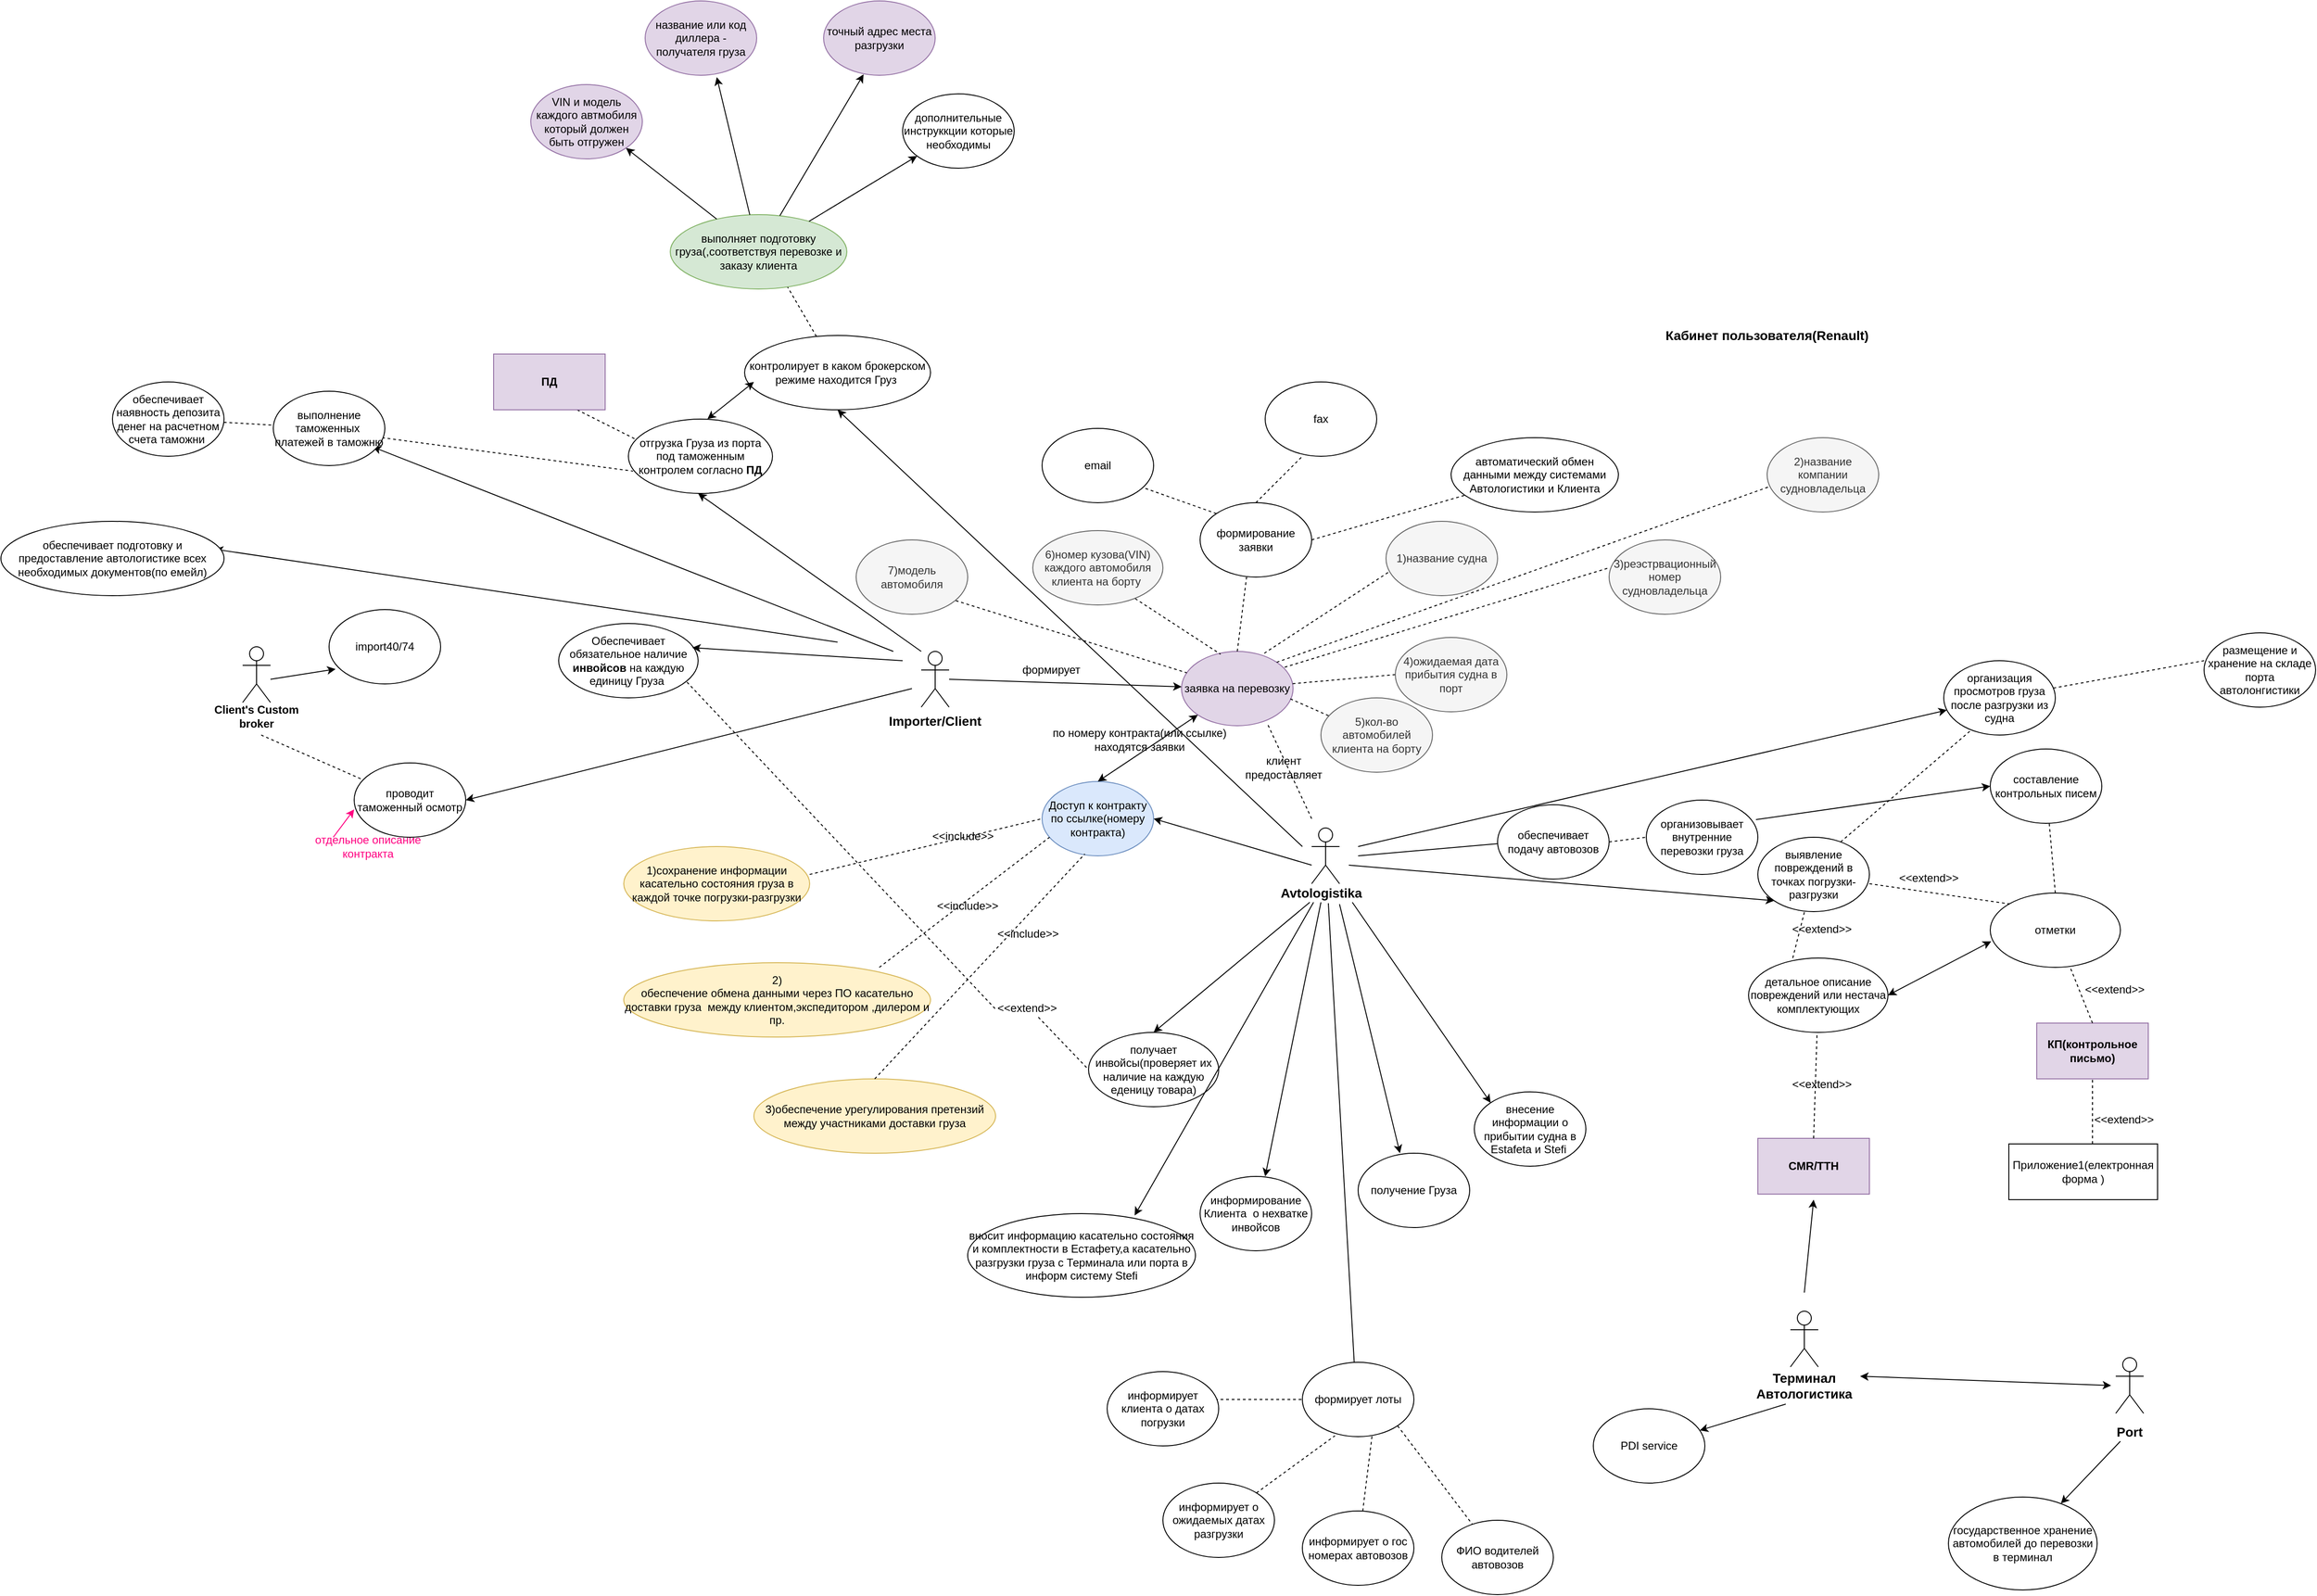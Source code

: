 <mxfile version="11.2.3" type="github" pages="1"><diagram id="N9pYC_5Z49YYsJh5muzs" name="Page-1"><mxGraphModel dx="3076" dy="1965" grid="1" gridSize="10" guides="1" tooltips="1" connect="1" arrows="1" fold="1" page="1" pageScale="1" pageWidth="827" pageHeight="1169" math="0" shadow="0"><root><mxCell id="0"/><mxCell id="1" parent="0"/><mxCell id="Rz2Q2j0IFhYW0Mu0R1Do-1" value="Actor" style="shape=umlActor;verticalLabelPosition=bottom;labelBackgroundColor=#ffffff;verticalAlign=top;html=1;outlineConnect=0;noLabel=1;" vertex="1" parent="1"><mxGeometry x="110" y="230" width="30" height="60" as="geometry"/></mxCell><mxCell id="Rz2Q2j0IFhYW0Mu0R1Do-2" value="&lt;b&gt;&lt;font style=&quot;font-size: 14px&quot;&gt;Avtologistika&lt;/font&gt;&lt;/b&gt;" style="text;html=1;strokeColor=none;fillColor=none;align=center;verticalAlign=middle;whiteSpace=wrap;rounded=0;" vertex="1" parent="1"><mxGeometry x="52.5" y="290" width="135" height="20" as="geometry"/></mxCell><mxCell id="Rz2Q2j0IFhYW0Mu0R1Do-3" value="" style="endArrow=classic;html=1;entryX=0;entryY=1;entryDx=0;entryDy=0;" edge="1" parent="1" target="Rz2Q2j0IFhYW0Mu0R1Do-5"><mxGeometry width="50" height="50" relative="1" as="geometry"><mxPoint x="150" y="270" as="sourcePoint"/><mxPoint x="250" y="120" as="targetPoint"/></mxGeometry></mxCell><mxCell id="Rz2Q2j0IFhYW0Mu0R1Do-4" value="&lt;b&gt;&lt;font style=&quot;font-size: 14px&quot;&gt;Кабинет пользователя(Renault)&lt;/font&gt;&lt;/b&gt;" style="text;html=1;strokeColor=none;fillColor=none;align=center;verticalAlign=middle;whiteSpace=wrap;rounded=0;" vertex="1" parent="1"><mxGeometry x="405" y="-320" width="390" height="40" as="geometry"/></mxCell><mxCell id="Rz2Q2j0IFhYW0Mu0R1Do-5" value="выявление повреждений в точках погрузки-разгрузки" style="ellipse;whiteSpace=wrap;html=1;" vertex="1" parent="1"><mxGeometry x="590" y="240" width="120" height="80" as="geometry"/></mxCell><mxCell id="Rz2Q2j0IFhYW0Mu0R1Do-6" value="&lt;b&gt;CMR/TTH&lt;/b&gt;" style="rounded=0;whiteSpace=wrap;html=1;fillColor=#e1d5e7;strokeColor=#9673a6;" vertex="1" parent="1"><mxGeometry x="590" y="564" width="120" height="60" as="geometry"/></mxCell><mxCell id="Rz2Q2j0IFhYW0Mu0R1Do-7" value="&lt;b&gt;КП(контрольное письмо)&lt;/b&gt;" style="rounded=0;whiteSpace=wrap;html=1;fillColor=#e1d5e7;strokeColor=#9673a6;" vertex="1" parent="1"><mxGeometry x="890" y="440" width="120" height="60" as="geometry"/></mxCell><mxCell id="Rz2Q2j0IFhYW0Mu0R1Do-8" value="" style="endArrow=none;dashed=1;html=1;exitX=0.5;exitY=0;exitDx=0;exitDy=0;" edge="1" parent="1" source="Rz2Q2j0IFhYW0Mu0R1Do-6" target="Rz2Q2j0IFhYW0Mu0R1Do-9"><mxGeometry width="50" height="50" relative="1" as="geometry"><mxPoint x="610" y="480" as="sourcePoint"/><mxPoint x="660" y="440" as="targetPoint"/></mxGeometry></mxCell><mxCell id="Rz2Q2j0IFhYW0Mu0R1Do-9" value="детальное описание повреждений или нестача комплектующих" style="ellipse;whiteSpace=wrap;html=1;" vertex="1" parent="1"><mxGeometry x="580" y="370" width="150" height="80" as="geometry"/></mxCell><mxCell id="Rz2Q2j0IFhYW0Mu0R1Do-10" value="" style="endArrow=none;dashed=1;html=1;exitX=0.317;exitY=0;exitDx=0;exitDy=0;exitPerimeter=0;" edge="1" parent="1" source="Rz2Q2j0IFhYW0Mu0R1Do-9" target="Rz2Q2j0IFhYW0Mu0R1Do-5"><mxGeometry width="50" height="50" relative="1" as="geometry"><mxPoint x="640" y="340" as="sourcePoint"/><mxPoint x="690" y="290" as="targetPoint"/></mxGeometry></mxCell><mxCell id="Rz2Q2j0IFhYW0Mu0R1Do-11" value="отметки" style="ellipse;whiteSpace=wrap;html=1;" vertex="1" parent="1"><mxGeometry x="840" y="300" width="140" height="80" as="geometry"/></mxCell><mxCell id="Rz2Q2j0IFhYW0Mu0R1Do-12" value="" style="endArrow=none;dashed=1;html=1;exitX=1;exitY=0.625;exitDx=0;exitDy=0;exitPerimeter=0;entryX=0;entryY=0;entryDx=0;entryDy=0;" edge="1" parent="1" source="Rz2Q2j0IFhYW0Mu0R1Do-5" target="Rz2Q2j0IFhYW0Mu0R1Do-11"><mxGeometry width="50" height="50" relative="1" as="geometry"><mxPoint x="760" y="300" as="sourcePoint"/><mxPoint x="810" y="250" as="targetPoint"/></mxGeometry></mxCell><mxCell id="Rz2Q2j0IFhYW0Mu0R1Do-13" value="" style="endArrow=none;dashed=1;html=1;exitX=0.5;exitY=0;exitDx=0;exitDy=0;" edge="1" parent="1" source="Rz2Q2j0IFhYW0Mu0R1Do-7" target="Rz2Q2j0IFhYW0Mu0R1Do-11"><mxGeometry width="50" height="50" relative="1" as="geometry"><mxPoint x="960" y="420" as="sourcePoint"/><mxPoint x="1010" y="370" as="targetPoint"/></mxGeometry></mxCell><mxCell id="Rz2Q2j0IFhYW0Mu0R1Do-14" value="" style="endArrow=classic;startArrow=classic;html=1;entryX=0.007;entryY=0.65;entryDx=0;entryDy=0;entryPerimeter=0;exitX=1;exitY=0.5;exitDx=0;exitDy=0;" edge="1" parent="1" source="Rz2Q2j0IFhYW0Mu0R1Do-9" target="Rz2Q2j0IFhYW0Mu0R1Do-11"><mxGeometry width="50" height="50" relative="1" as="geometry"><mxPoint x="760" y="400" as="sourcePoint"/><mxPoint x="810" y="350" as="targetPoint"/></mxGeometry></mxCell><mxCell id="Rz2Q2j0IFhYW0Mu0R1Do-16" value="&amp;lt;&amp;lt;extend&amp;gt;&amp;gt;" style="text;html=1;" vertex="1" parent="1"><mxGeometry x="740" y="270" width="40" height="30" as="geometry"/></mxCell><mxCell id="Rz2Q2j0IFhYW0Mu0R1Do-17" value="&amp;lt;&amp;lt;extend&amp;gt;&amp;gt;" style="text;html=1;" vertex="1" parent="1"><mxGeometry x="625" y="325" width="40" height="30" as="geometry"/></mxCell><mxCell id="Rz2Q2j0IFhYW0Mu0R1Do-18" value="&amp;lt;&amp;lt;extend&amp;gt;&amp;gt;" style="text;html=1;" vertex="1" parent="1"><mxGeometry x="625" y="492" width="40" height="30" as="geometry"/></mxCell><mxCell id="Rz2Q2j0IFhYW0Mu0R1Do-19" value="&amp;lt;&amp;lt;extend&amp;gt;&amp;gt;" style="text;html=1;" vertex="1" parent="1"><mxGeometry x="940" y="390" width="40" height="30" as="geometry"/></mxCell><mxCell id="Rz2Q2j0IFhYW0Mu0R1Do-22" value="" style="endArrow=none;dashed=1;html=1;entryX=0.5;entryY=1;entryDx=0;entryDy=0;" edge="1" parent="1" target="Rz2Q2j0IFhYW0Mu0R1Do-7"><mxGeometry width="50" height="50" relative="1" as="geometry"><mxPoint x="950" y="570" as="sourcePoint"/><mxPoint x="960" y="550" as="targetPoint"/></mxGeometry></mxCell><mxCell id="Rz2Q2j0IFhYW0Mu0R1Do-23" value="&amp;lt;&amp;lt;extend&amp;gt;&amp;gt;" style="text;html=1;" vertex="1" parent="1"><mxGeometry x="950" y="530" width="40" height="30" as="geometry"/></mxCell><mxCell id="Rz2Q2j0IFhYW0Mu0R1Do-24" value="Приложение1(електронная форма )" style="rounded=0;whiteSpace=wrap;html=1;" vertex="1" parent="1"><mxGeometry x="860" y="570" width="160" height="60" as="geometry"/></mxCell><mxCell id="Rz2Q2j0IFhYW0Mu0R1Do-25" value="Доступ к контракту по ссылке(номеру контракта)" style="ellipse;whiteSpace=wrap;html=1;fillColor=#dae8fc;strokeColor=#6c8ebf;" vertex="1" parent="1"><mxGeometry x="-180" y="180" width="120" height="80" as="geometry"/></mxCell><mxCell id="Rz2Q2j0IFhYW0Mu0R1Do-26" value="" style="endArrow=classic;html=1;entryX=1;entryY=0.5;entryDx=0;entryDy=0;" edge="1" parent="1" target="Rz2Q2j0IFhYW0Mu0R1Do-25"><mxGeometry width="50" height="50" relative="1" as="geometry"><mxPoint x="110" y="270" as="sourcePoint"/><mxPoint x="30" y="190" as="targetPoint"/></mxGeometry></mxCell><mxCell id="Rz2Q2j0IFhYW0Mu0R1Do-27" value="заявка на перевозку" style="ellipse;whiteSpace=wrap;html=1;fillColor=#e1d5e7;strokeColor=#9673a6;" vertex="1" parent="1"><mxGeometry x="-30" y="40" width="120" height="80" as="geometry"/></mxCell><mxCell id="Rz2Q2j0IFhYW0Mu0R1Do-28" value="" style="endArrow=classic;startArrow=classic;html=1;entryX=0;entryY=1;entryDx=0;entryDy=0;exitX=0.5;exitY=0;exitDx=0;exitDy=0;" edge="1" parent="1" source="Rz2Q2j0IFhYW0Mu0R1Do-25" target="Rz2Q2j0IFhYW0Mu0R1Do-27"><mxGeometry width="50" height="50" relative="1" as="geometry"><mxPoint x="-120" y="170" as="sourcePoint"/><mxPoint x="-70" y="120" as="targetPoint"/></mxGeometry></mxCell><mxCell id="Rz2Q2j0IFhYW0Mu0R1Do-29" value="по номеру контракта(или ссылке) находятся заявки" style="text;html=1;strokeColor=none;fillColor=none;align=center;verticalAlign=middle;whiteSpace=wrap;rounded=0;" vertex="1" parent="1"><mxGeometry x="-180" y="125" width="210" height="20" as="geometry"/></mxCell><mxCell id="Rz2Q2j0IFhYW0Mu0R1Do-30" value="" style="endArrow=none;dashed=1;html=1;exitX=0.5;exitY=0;exitDx=0;exitDy=0;" edge="1" parent="1" source="Rz2Q2j0IFhYW0Mu0R1Do-27"><mxGeometry width="50" height="50" relative="1" as="geometry"><mxPoint x="-20" y="50" as="sourcePoint"/><mxPoint x="40" y="-40" as="targetPoint"/></mxGeometry></mxCell><mxCell id="Rz2Q2j0IFhYW0Mu0R1Do-31" value="формирование заявки" style="ellipse;whiteSpace=wrap;html=1;" vertex="1" parent="1"><mxGeometry x="-10" y="-120" width="120" height="80" as="geometry"/></mxCell><mxCell id="Rz2Q2j0IFhYW0Mu0R1Do-32" value="" style="endArrow=none;dashed=1;html=1;exitX=0;exitY=0;exitDx=0;exitDy=0;" edge="1" parent="1" source="Rz2Q2j0IFhYW0Mu0R1Do-31"><mxGeometry width="50" height="50" relative="1" as="geometry"><mxPoint x="-50" y="-110" as="sourcePoint"/><mxPoint x="-110" y="-150" as="targetPoint"/></mxGeometry></mxCell><mxCell id="Rz2Q2j0IFhYW0Mu0R1Do-33" value="email" style="ellipse;whiteSpace=wrap;html=1;" vertex="1" parent="1"><mxGeometry x="-180" y="-200" width="120" height="80" as="geometry"/></mxCell><mxCell id="Rz2Q2j0IFhYW0Mu0R1Do-34" value="" style="endArrow=none;dashed=1;html=1;" edge="1" parent="1"><mxGeometry width="50" height="50" relative="1" as="geometry"><mxPoint x="50" y="-120" as="sourcePoint"/><mxPoint x="100" y="-170" as="targetPoint"/></mxGeometry></mxCell><mxCell id="Rz2Q2j0IFhYW0Mu0R1Do-35" value="fax" style="ellipse;whiteSpace=wrap;html=1;" vertex="1" parent="1"><mxGeometry x="60" y="-250" width="120" height="80" as="geometry"/></mxCell><mxCell id="Rz2Q2j0IFhYW0Mu0R1Do-36" value="автоматический обмен данными между системами Автологистики и Клиента" style="ellipse;whiteSpace=wrap;html=1;" vertex="1" parent="1"><mxGeometry x="260" y="-190" width="180" height="80" as="geometry"/></mxCell><mxCell id="Rz2Q2j0IFhYW0Mu0R1Do-37" value="" style="endArrow=none;dashed=1;html=1;exitX=1;exitY=0.5;exitDx=0;exitDy=0;" edge="1" parent="1" source="Rz2Q2j0IFhYW0Mu0R1Do-31" target="Rz2Q2j0IFhYW0Mu0R1Do-36"><mxGeometry width="50" height="50" relative="1" as="geometry"><mxPoint x="170" y="-80" as="sourcePoint"/><mxPoint x="220" y="-130" as="targetPoint"/></mxGeometry></mxCell><mxCell id="Rz2Q2j0IFhYW0Mu0R1Do-38" value="" style="endArrow=classic;html=1;" edge="1" parent="1" target="Rz2Q2j0IFhYW0Mu0R1Do-27"><mxGeometry width="50" height="50" relative="1" as="geometry"><mxPoint x="-280" y="70" as="sourcePoint"/><mxPoint x="-60" y="30" as="targetPoint"/></mxGeometry></mxCell><mxCell id="Rz2Q2j0IFhYW0Mu0R1Do-39" value="Actor" style="shape=umlActor;verticalLabelPosition=bottom;labelBackgroundColor=#ffffff;verticalAlign=top;html=1;outlineConnect=0;noLabel=1;" vertex="1" parent="1"><mxGeometry x="-310" y="40" width="30" height="60" as="geometry"/></mxCell><mxCell id="Rz2Q2j0IFhYW0Mu0R1Do-40" value="&lt;b&gt;&lt;font style=&quot;font-size: 14px&quot;&gt;Importer/Client&lt;/font&gt;&lt;/b&gt;" style="text;html=1;strokeColor=none;fillColor=none;align=center;verticalAlign=middle;whiteSpace=wrap;rounded=0;" vertex="1" parent="1"><mxGeometry x="-330" y="105" width="70" height="20" as="geometry"/></mxCell><mxCell id="Rz2Q2j0IFhYW0Mu0R1Do-43" value="формирует" style="text;html=1;strokeColor=none;fillColor=none;align=center;verticalAlign=middle;whiteSpace=wrap;rounded=0;" vertex="1" parent="1"><mxGeometry x="-190" y="50" width="40" height="20" as="geometry"/></mxCell><mxCell id="Rz2Q2j0IFhYW0Mu0R1Do-44" value="" style="endArrow=none;dashed=1;html=1;exitX=1;exitY=0;exitDx=0;exitDy=0;" edge="1" parent="1" source="Rz2Q2j0IFhYW0Mu0R1Do-27"><mxGeometry width="50" height="50" relative="1" as="geometry"><mxPoint x="80" y="80" as="sourcePoint"/><mxPoint x="610" y="-140" as="targetPoint"/></mxGeometry></mxCell><mxCell id="Rz2Q2j0IFhYW0Mu0R1Do-45" value="" style="endArrow=none;dashed=1;html=1;" edge="1" parent="1" source="Rz2Q2j0IFhYW0Mu0R1Do-27"><mxGeometry width="50" height="50" relative="1" as="geometry"><mxPoint x="150" y="100" as="sourcePoint"/><mxPoint x="200" y="65" as="targetPoint"/></mxGeometry></mxCell><mxCell id="Rz2Q2j0IFhYW0Mu0R1Do-46" value="" style="endArrow=none;dashed=1;html=1;exitX=0.925;exitY=0.213;exitDx=0;exitDy=0;exitPerimeter=0;" edge="1" parent="1" source="Rz2Q2j0IFhYW0Mu0R1Do-27"><mxGeometry width="50" height="50" relative="1" as="geometry"><mxPoint x="170" y="50" as="sourcePoint"/><mxPoint x="430" y="-50" as="targetPoint"/></mxGeometry></mxCell><mxCell id="Rz2Q2j0IFhYW0Mu0R1Do-47" value="" style="endArrow=none;dashed=1;html=1;exitX=0.742;exitY=0.025;exitDx=0;exitDy=0;exitPerimeter=0;" edge="1" parent="1" source="Rz2Q2j0IFhYW0Mu0R1Do-27"><mxGeometry width="50" height="50" relative="1" as="geometry"><mxPoint x="80" y="40" as="sourcePoint"/><mxPoint x="200" y="-50" as="targetPoint"/></mxGeometry></mxCell><mxCell id="Rz2Q2j0IFhYW0Mu0R1Do-48" value="1)название судна" style="ellipse;whiteSpace=wrap;html=1;fillColor=#f5f5f5;strokeColor=#666666;fontColor=#333333;" vertex="1" parent="1"><mxGeometry x="190" y="-100" width="120" height="80" as="geometry"/></mxCell><mxCell id="Rz2Q2j0IFhYW0Mu0R1Do-49" value="4)ожидаемая дата прибытия судна в порт" style="ellipse;whiteSpace=wrap;html=1;fillColor=#f5f5f5;strokeColor=#666666;fontColor=#333333;" vertex="1" parent="1"><mxGeometry x="200" y="25" width="120" height="80" as="geometry"/></mxCell><mxCell id="Rz2Q2j0IFhYW0Mu0R1Do-50" value="2)название компании судновладельца" style="ellipse;whiteSpace=wrap;html=1;fillColor=#f5f5f5;strokeColor=#666666;fontColor=#333333;" vertex="1" parent="1"><mxGeometry x="600" y="-190" width="120" height="80" as="geometry"/></mxCell><mxCell id="Rz2Q2j0IFhYW0Mu0R1Do-51" value="3)реэстрвационный номер судновладельца" style="ellipse;whiteSpace=wrap;html=1;fillColor=#f5f5f5;strokeColor=#666666;fontColor=#333333;" vertex="1" parent="1"><mxGeometry x="430" y="-80" width="120" height="80" as="geometry"/></mxCell><mxCell id="Rz2Q2j0IFhYW0Mu0R1Do-52" value="" style="endArrow=none;dashed=1;html=1;exitX=0.975;exitY=0.638;exitDx=0;exitDy=0;exitPerimeter=0;" edge="1" parent="1" source="Rz2Q2j0IFhYW0Mu0R1Do-27"><mxGeometry width="50" height="50" relative="1" as="geometry"><mxPoint x="80" y="160" as="sourcePoint"/><mxPoint x="130" y="110" as="targetPoint"/></mxGeometry></mxCell><mxCell id="Rz2Q2j0IFhYW0Mu0R1Do-53" value="5)кол-во автомобилей клиента на борту" style="ellipse;whiteSpace=wrap;html=1;fillColor=#f5f5f5;strokeColor=#666666;fontColor=#333333;" vertex="1" parent="1"><mxGeometry x="120" y="90" width="120" height="80" as="geometry"/></mxCell><mxCell id="Rz2Q2j0IFhYW0Mu0R1Do-54" value="" style="endArrow=none;dashed=1;html=1;entryX=0.35;entryY=0.038;entryDx=0;entryDy=0;entryPerimeter=0;" edge="1" parent="1" target="Rz2Q2j0IFhYW0Mu0R1Do-27"><mxGeometry width="50" height="50" relative="1" as="geometry"><mxPoint x="-100" y="-30" as="sourcePoint"/><mxPoint x="-40" as="targetPoint"/></mxGeometry></mxCell><mxCell id="Rz2Q2j0IFhYW0Mu0R1Do-55" value="6)номер кузова(VIN) каждого автомобиля клиента на борту&amp;nbsp;" style="ellipse;whiteSpace=wrap;html=1;fillColor=#f5f5f5;strokeColor=#666666;fontColor=#333333;" vertex="1" parent="1"><mxGeometry x="-190" y="-90" width="140" height="80" as="geometry"/></mxCell><mxCell id="Rz2Q2j0IFhYW0Mu0R1Do-56" value="" style="endArrow=none;dashed=1;html=1;" edge="1" parent="1" target="Rz2Q2j0IFhYW0Mu0R1Do-27"><mxGeometry width="50" height="50" relative="1" as="geometry"><mxPoint x="-290" y="-20" as="sourcePoint"/><mxPoint x="-60" y="10" as="targetPoint"/></mxGeometry></mxCell><mxCell id="Rz2Q2j0IFhYW0Mu0R1Do-57" value="7)модель автомобиля" style="ellipse;whiteSpace=wrap;html=1;fillColor=#f5f5f5;strokeColor=#666666;fontColor=#333333;" vertex="1" parent="1"><mxGeometry x="-380" y="-80" width="120" height="80" as="geometry"/></mxCell><mxCell id="Rz2Q2j0IFhYW0Mu0R1Do-59" value="" style="endArrow=none;dashed=1;html=1;entryX=0;entryY=0.5;entryDx=0;entryDy=0;" edge="1" parent="1" target="Rz2Q2j0IFhYW0Mu0R1Do-25"><mxGeometry width="50" height="50" relative="1" as="geometry"><mxPoint x="-430" y="280" as="sourcePoint"/><mxPoint x="-230" y="250" as="targetPoint"/></mxGeometry></mxCell><mxCell id="Rz2Q2j0IFhYW0Mu0R1Do-60" value="1)&lt;span&gt;сохранение информации касательно состояния груза в каждой точке погрузки-разгрузки&lt;/span&gt;" style="ellipse;whiteSpace=wrap;html=1;fillColor=#fff2cc;strokeColor=#d6b656;" vertex="1" parent="1"><mxGeometry x="-630" y="250" width="200" height="80" as="geometry"/></mxCell><mxCell id="Rz2Q2j0IFhYW0Mu0R1Do-61" value="2)&lt;br/&gt;обеспечение обмена данными через ПО касательно доставки груза&amp;nbsp; между клиентом,экспедитором ,дилером и пр." style="ellipse;whiteSpace=wrap;html=1;fillColor=#fff2cc;strokeColor=#d6b656;" vertex="1" parent="1"><mxGeometry x="-630" y="375" width="330" height="80" as="geometry"/></mxCell><mxCell id="Rz2Q2j0IFhYW0Mu0R1Do-62" value="" style="endArrow=none;dashed=1;html=1;entryX=0.067;entryY=0.75;entryDx=0;entryDy=0;entryPerimeter=0;exitX=0.833;exitY=0.063;exitDx=0;exitDy=0;exitPerimeter=0;" edge="1" parent="1" source="Rz2Q2j0IFhYW0Mu0R1Do-61" target="Rz2Q2j0IFhYW0Mu0R1Do-25"><mxGeometry width="50" height="50" relative="1" as="geometry"><mxPoint x="-250" y="330" as="sourcePoint"/><mxPoint x="-200" y="280" as="targetPoint"/></mxGeometry></mxCell><mxCell id="Rz2Q2j0IFhYW0Mu0R1Do-63" value="&lt;span style=&quot;white-space: normal&quot;&gt;3)обеспечение урегулирования претензий между участниками доставки груза&lt;/span&gt;" style="ellipse;whiteSpace=wrap;html=1;fillColor=#fff2cc;strokeColor=#d6b656;" vertex="1" parent="1"><mxGeometry x="-490" y="500" width="260" height="80" as="geometry"/></mxCell><mxCell id="Rz2Q2j0IFhYW0Mu0R1Do-64" value="" style="endArrow=none;dashed=1;html=1;entryX=0.383;entryY=0.975;entryDx=0;entryDy=0;entryPerimeter=0;exitX=0.5;exitY=0;exitDx=0;exitDy=0;" edge="1" parent="1" source="Rz2Q2j0IFhYW0Mu0R1Do-63" target="Rz2Q2j0IFhYW0Mu0R1Do-25"><mxGeometry width="50" height="50" relative="1" as="geometry"><mxPoint x="-160" y="360" as="sourcePoint"/><mxPoint x="-110" y="310" as="targetPoint"/></mxGeometry></mxCell><mxCell id="Rz2Q2j0IFhYW0Mu0R1Do-65" value="&amp;lt;&amp;lt;include&amp;gt;&amp;gt;" style="text;html=1;" vertex="1" parent="1"><mxGeometry x="-230" y="330" width="40" height="30" as="geometry"/></mxCell><mxCell id="Rz2Q2j0IFhYW0Mu0R1Do-66" value="&amp;lt;&amp;lt;include&amp;gt;&amp;gt;" style="text;html=1;" vertex="1" parent="1"><mxGeometry x="-300" y="225" width="40" height="30" as="geometry"/></mxCell><mxCell id="Rz2Q2j0IFhYW0Mu0R1Do-67" value="&amp;lt;&amp;lt;include&amp;gt;&amp;gt;" style="text;html=1;" vertex="1" parent="1"><mxGeometry x="-295" y="300" width="40" height="30" as="geometry"/></mxCell><mxCell id="Rz2Q2j0IFhYW0Mu0R1Do-68" value="Обеспечивает обязательное наличие &lt;b&gt;инвойсов &lt;/b&gt;на каждую единицу Груза&amp;nbsp;" style="ellipse;whiteSpace=wrap;html=1;" vertex="1" parent="1"><mxGeometry x="-700" y="10" width="150" height="80" as="geometry"/></mxCell><mxCell id="Rz2Q2j0IFhYW0Mu0R1Do-69" value="" style="endArrow=classic;html=1;entryX=0.958;entryY=0.325;entryDx=0;entryDy=0;entryPerimeter=0;" edge="1" parent="1" target="Rz2Q2j0IFhYW0Mu0R1Do-68"><mxGeometry width="50" height="50" relative="1" as="geometry"><mxPoint x="-330" y="50" as="sourcePoint"/><mxPoint x="-410" y="10" as="targetPoint"/></mxGeometry></mxCell><mxCell id="Rz2Q2j0IFhYW0Mu0R1Do-70" value="получает инвойсы(проверяет их наличие на каждую еденицу товара)" style="ellipse;whiteSpace=wrap;html=1;" vertex="1" parent="1"><mxGeometry x="-130" y="450" width="140" height="80" as="geometry"/></mxCell><mxCell id="Rz2Q2j0IFhYW0Mu0R1Do-71" value="" style="endArrow=classic;html=1;entryX=0.5;entryY=0;entryDx=0;entryDy=0;" edge="1" parent="1" source="Rz2Q2j0IFhYW0Mu0R1Do-2" target="Rz2Q2j0IFhYW0Mu0R1Do-70"><mxGeometry width="50" height="50" relative="1" as="geometry"><mxPoint y="380" as="sourcePoint"/><mxPoint x="50" y="330" as="targetPoint"/></mxGeometry></mxCell><mxCell id="Rz2Q2j0IFhYW0Mu0R1Do-72" value="" style="endArrow=none;dashed=1;html=1;exitX=0.92;exitY=0.788;exitDx=0;exitDy=0;exitPerimeter=0;entryX=0;entryY=0.5;entryDx=0;entryDy=0;" edge="1" parent="1" source="Rz2Q2j0IFhYW0Mu0R1Do-73" target="Rz2Q2j0IFhYW0Mu0R1Do-70"><mxGeometry width="50" height="50" relative="1" as="geometry"><mxPoint x="-480" y="190" as="sourcePoint"/><mxPoint x="-430" y="140" as="targetPoint"/></mxGeometry></mxCell><mxCell id="Rz2Q2j0IFhYW0Mu0R1Do-73" value="&amp;lt;&amp;lt;extend&amp;gt;&amp;gt;" style="text;html=1;" vertex="1" parent="1"><mxGeometry x="-230" y="410" width="50" height="30" as="geometry"/></mxCell><mxCell id="Rz2Q2j0IFhYW0Mu0R1Do-74" value="" style="endArrow=none;dashed=1;html=1;exitX=0.92;exitY=0.788;exitDx=0;exitDy=0;exitPerimeter=0;entryX=0;entryY=0.5;entryDx=0;entryDy=0;" edge="1" parent="1" source="Rz2Q2j0IFhYW0Mu0R1Do-68" target="Rz2Q2j0IFhYW0Mu0R1Do-73"><mxGeometry width="50" height="50" relative="1" as="geometry"><mxPoint x="-562" y="73.04" as="sourcePoint"/><mxPoint x="-80" y="490" as="targetPoint"/></mxGeometry></mxCell><mxCell id="Rz2Q2j0IFhYW0Mu0R1Do-75" value="" style="endArrow=classic;html=1;exitX=0.5;exitY=1;exitDx=0;exitDy=0;entryX=0.583;entryY=0;entryDx=0;entryDy=0;entryPerimeter=0;" edge="1" parent="1" source="Rz2Q2j0IFhYW0Mu0R1Do-2" target="Rz2Q2j0IFhYW0Mu0R1Do-76"><mxGeometry width="50" height="50" relative="1" as="geometry"><mxPoint x="110" y="550" as="sourcePoint"/><mxPoint x="100" y="660" as="targetPoint"/></mxGeometry></mxCell><mxCell id="Rz2Q2j0IFhYW0Mu0R1Do-76" value="информирование Клиента&amp;nbsp; о нехватке инвойсов" style="ellipse;whiteSpace=wrap;html=1;" vertex="1" parent="1"><mxGeometry x="-10" y="605" width="120" height="80" as="geometry"/></mxCell><mxCell id="Rz2Q2j0IFhYW0Mu0R1Do-77" value="" style="endArrow=classic;html=1;exitX=0.648;exitY=1.1;exitDx=0;exitDy=0;exitPerimeter=0;entryX=0.375;entryY=0;entryDx=0;entryDy=0;entryPerimeter=0;" edge="1" parent="1" source="Rz2Q2j0IFhYW0Mu0R1Do-2" target="Rz2Q2j0IFhYW0Mu0R1Do-78"><mxGeometry width="50" height="50" relative="1" as="geometry"><mxPoint x="140" y="320" as="sourcePoint"/><mxPoint x="210" y="670" as="targetPoint"/></mxGeometry></mxCell><mxCell id="Rz2Q2j0IFhYW0Mu0R1Do-78" value="получение Груза" style="ellipse;whiteSpace=wrap;html=1;" vertex="1" parent="1"><mxGeometry x="160" y="580" width="120" height="80" as="geometry"/></mxCell><mxCell id="Rz2Q2j0IFhYW0Mu0R1Do-79" value="" style="endArrow=classic;html=1;" edge="1" parent="1" target="Rz2Q2j0IFhYW0Mu0R1Do-80"><mxGeometry width="50" height="50" relative="1" as="geometry"><mxPoint x="160" y="250" as="sourcePoint"/><mxPoint x="560" y="90" as="targetPoint"/></mxGeometry></mxCell><mxCell id="Rz2Q2j0IFhYW0Mu0R1Do-80" value="организация просмотров груза после разгрузки из судна" style="ellipse;whiteSpace=wrap;html=1;" vertex="1" parent="1"><mxGeometry x="790" y="50" width="120" height="80" as="geometry"/></mxCell><mxCell id="Rz2Q2j0IFhYW0Mu0R1Do-81" value="составление контрольных писем" style="ellipse;whiteSpace=wrap;html=1;" vertex="1" parent="1"><mxGeometry x="840" y="145" width="120" height="80" as="geometry"/></mxCell><mxCell id="Rz2Q2j0IFhYW0Mu0R1Do-82" value="" style="endArrow=classic;html=1;entryX=0;entryY=0.5;entryDx=0;entryDy=0;exitX=0.983;exitY=0.263;exitDx=0;exitDy=0;exitPerimeter=0;" edge="1" parent="1" source="Rz2Q2j0IFhYW0Mu0R1Do-132" target="Rz2Q2j0IFhYW0Mu0R1Do-81"><mxGeometry width="50" height="50" relative="1" as="geometry"><mxPoint x="710" y="180" as="sourcePoint"/><mxPoint x="580" y="170" as="targetPoint"/></mxGeometry></mxCell><mxCell id="Rz2Q2j0IFhYW0Mu0R1Do-87" value="" style="endArrow=none;dashed=1;html=1;exitX=0.5;exitY=0;exitDx=0;exitDy=0;" edge="1" parent="1" source="Rz2Q2j0IFhYW0Mu0R1Do-11" target="Rz2Q2j0IFhYW0Mu0R1Do-81"><mxGeometry width="50" height="50" relative="1" as="geometry"><mxPoint x="930" y="290" as="sourcePoint"/><mxPoint x="980" y="240" as="targetPoint"/></mxGeometry></mxCell><mxCell id="Rz2Q2j0IFhYW0Mu0R1Do-88" value="" style="endArrow=none;dashed=1;html=1;entryX=0.233;entryY=0.95;entryDx=0;entryDy=0;entryPerimeter=0;exitX=0.742;exitY=0.063;exitDx=0;exitDy=0;exitPerimeter=0;" edge="1" parent="1" source="Rz2Q2j0IFhYW0Mu0R1Do-5" target="Rz2Q2j0IFhYW0Mu0R1Do-80"><mxGeometry width="50" height="50" relative="1" as="geometry"><mxPoint x="690" y="240" as="sourcePoint"/><mxPoint x="810" y="150" as="targetPoint"/></mxGeometry></mxCell><mxCell id="Rz2Q2j0IFhYW0Mu0R1Do-89" value="" style="endArrow=classic;html=1;exitX=0.75;exitY=1;exitDx=0;exitDy=0;entryX=0;entryY=0;entryDx=0;entryDy=0;" edge="1" parent="1" source="Rz2Q2j0IFhYW0Mu0R1Do-2" target="Rz2Q2j0IFhYW0Mu0R1Do-90"><mxGeometry width="50" height="50" relative="1" as="geometry"><mxPoint x="230" y="480" as="sourcePoint"/><mxPoint x="390" y="830" as="targetPoint"/></mxGeometry></mxCell><mxCell id="Rz2Q2j0IFhYW0Mu0R1Do-90" value="внесение информации о прибытии судна в Estafeta и Stefi&amp;nbsp;" style="ellipse;whiteSpace=wrap;html=1;" vertex="1" parent="1"><mxGeometry x="285" y="514" width="120" height="80" as="geometry"/></mxCell><mxCell id="Rz2Q2j0IFhYW0Mu0R1Do-91" value="" style="endArrow=none;dashed=1;html=1;" edge="1" parent="1" source="Rz2Q2j0IFhYW0Mu0R1Do-80"><mxGeometry width="50" height="50" relative="1" as="geometry"><mxPoint x="1020" y="100" as="sourcePoint"/><mxPoint x="1070" y="50" as="targetPoint"/></mxGeometry></mxCell><mxCell id="Rz2Q2j0IFhYW0Mu0R1Do-92" value="размещение и хранение на складе порта автолонгистики" style="ellipse;whiteSpace=wrap;html=1;" vertex="1" parent="1"><mxGeometry x="1070" y="20" width="120" height="80" as="geometry"/></mxCell><mxCell id="Rz2Q2j0IFhYW0Mu0R1Do-93" value="" style="endArrow=classic;html=1;" edge="1" parent="1"><mxGeometry width="50" height="50" relative="1" as="geometry"><mxPoint x="-320" y="80" as="sourcePoint"/><mxPoint x="-800" y="200" as="targetPoint"/></mxGeometry></mxCell><mxCell id="Rz2Q2j0IFhYW0Mu0R1Do-94" value="проводит таможенный осмотр" style="ellipse;whiteSpace=wrap;html=1;" vertex="1" parent="1"><mxGeometry x="-920" y="160" width="120" height="80" as="geometry"/></mxCell><mxCell id="Rz2Q2j0IFhYW0Mu0R1Do-95" value="" style="endArrow=none;dashed=1;html=1;exitX=0.058;exitY=0.213;exitDx=0;exitDy=0;exitPerimeter=0;" edge="1" parent="1" source="Rz2Q2j0IFhYW0Mu0R1Do-94"><mxGeometry width="50" height="50" relative="1" as="geometry"><mxPoint x="-980" y="140" as="sourcePoint"/><mxPoint x="-1020" y="130" as="targetPoint"/></mxGeometry></mxCell><mxCell id="Rz2Q2j0IFhYW0Mu0R1Do-97" value="Actor" style="shape=umlActor;verticalLabelPosition=bottom;labelBackgroundColor=#ffffff;verticalAlign=top;html=1;outlineConnect=0;noLabel=1;" vertex="1" parent="1"><mxGeometry x="-1040" y="35" width="30" height="60" as="geometry"/></mxCell><mxCell id="Rz2Q2j0IFhYW0Mu0R1Do-98" value="&lt;b&gt;Client's Custom broker&lt;/b&gt;" style="text;html=1;strokeColor=none;fillColor=none;align=center;verticalAlign=middle;whiteSpace=wrap;rounded=0;" vertex="1" parent="1"><mxGeometry x="-1080" y="100" width="110" height="20" as="geometry"/></mxCell><mxCell id="Rz2Q2j0IFhYW0Mu0R1Do-99" value="import40/74" style="ellipse;whiteSpace=wrap;html=1;" vertex="1" parent="1"><mxGeometry x="-947" y="-5" width="120" height="80" as="geometry"/></mxCell><mxCell id="Rz2Q2j0IFhYW0Mu0R1Do-100" value="" style="endArrow=classic;html=1;entryX=0.058;entryY=0.8;entryDx=0;entryDy=0;entryPerimeter=0;" edge="1" parent="1" target="Rz2Q2j0IFhYW0Mu0R1Do-99"><mxGeometry width="50" height="50" relative="1" as="geometry"><mxPoint x="-1010" y="70" as="sourcePoint"/><mxPoint x="-930" y="10" as="targetPoint"/></mxGeometry></mxCell><mxCell id="Rz2Q2j0IFhYW0Mu0R1Do-101" value="" style="endArrow=none;dashed=1;html=1;entryX=0.767;entryY=0.963;entryDx=0;entryDy=0;entryPerimeter=0;" edge="1" parent="1" target="Rz2Q2j0IFhYW0Mu0R1Do-27"><mxGeometry width="50" height="50" relative="1" as="geometry"><mxPoint x="110" y="220" as="sourcePoint"/><mxPoint x="100" y="160" as="targetPoint"/></mxGeometry></mxCell><mxCell id="Rz2Q2j0IFhYW0Mu0R1Do-102" value="клиент предоставляет" style="text;html=1;strokeColor=none;fillColor=none;align=center;verticalAlign=middle;whiteSpace=wrap;rounded=0;" vertex="1" parent="1"><mxGeometry x="60" y="155" width="40" height="20" as="geometry"/></mxCell><mxCell id="Rz2Q2j0IFhYW0Mu0R1Do-103" value="&lt;font color=&quot;#ff0080&quot;&gt;отдельное описание контракта&lt;/font&gt;" style="text;html=1;strokeColor=none;fillColor=none;align=center;verticalAlign=middle;whiteSpace=wrap;rounded=0;" vertex="1" parent="1"><mxGeometry x="-980" y="240" width="150" height="20" as="geometry"/></mxCell><mxCell id="Rz2Q2j0IFhYW0Mu0R1Do-104" value="" style="endArrow=classic;html=1;exitX=0.25;exitY=0;exitDx=0;exitDy=0;strokeColor=#FF0080;" edge="1" parent="1" source="Rz2Q2j0IFhYW0Mu0R1Do-103"><mxGeometry width="50" height="50" relative="1" as="geometry"><mxPoint x="-980" y="260" as="sourcePoint"/><mxPoint x="-920" y="210" as="targetPoint"/></mxGeometry></mxCell><mxCell id="Rz2Q2j0IFhYW0Mu0R1Do-105" value="" style="endArrow=classic;html=1;strokeColor=#000000;" edge="1" parent="1"><mxGeometry width="50" height="50" relative="1" as="geometry"><mxPoint x="-310" y="40" as="sourcePoint"/><mxPoint x="-550" y="-130" as="targetPoint"/></mxGeometry></mxCell><mxCell id="Rz2Q2j0IFhYW0Mu0R1Do-106" value="отгрузка Груза из порта под таможенным контролем согласно &lt;b&gt;ПД&lt;/b&gt;" style="ellipse;whiteSpace=wrap;html=1;" vertex="1" parent="1"><mxGeometry x="-625" y="-210" width="155" height="80" as="geometry"/></mxCell><mxCell id="Rz2Q2j0IFhYW0Mu0R1Do-107" value="" style="endArrow=none;dashed=1;html=1;strokeColor=#000000;exitX=0.042;exitY=0.263;exitDx=0;exitDy=0;exitPerimeter=0;" edge="1" parent="1" source="Rz2Q2j0IFhYW0Mu0R1Do-106"><mxGeometry width="50" height="50" relative="1" as="geometry"><mxPoint x="-770" y="-190" as="sourcePoint"/><mxPoint x="-720" y="-240" as="targetPoint"/></mxGeometry></mxCell><mxCell id="Rz2Q2j0IFhYW0Mu0R1Do-108" value="&lt;b&gt;ПД&lt;/b&gt;" style="rounded=0;whiteSpace=wrap;html=1;fillColor=#e1d5e7;strokeColor=#9673a6;" vertex="1" parent="1"><mxGeometry x="-770" y="-280" width="120" height="60" as="geometry"/></mxCell><mxCell id="Rz2Q2j0IFhYW0Mu0R1Do-109" value="" style="endArrow=classic;html=1;strokeColor=#000000;" edge="1" parent="1"><mxGeometry width="50" height="50" relative="1" as="geometry"><mxPoint x="-340" y="40" as="sourcePoint"/><mxPoint x="-900" y="-180" as="targetPoint"/></mxGeometry></mxCell><mxCell id="Rz2Q2j0IFhYW0Mu0R1Do-110" value="" style="endArrow=none;dashed=1;html=1;strokeColor=#000000;entryX=0.032;entryY=0.7;entryDx=0;entryDy=0;entryPerimeter=0;" edge="1" parent="1" target="Rz2Q2j0IFhYW0Mu0R1Do-106"><mxGeometry width="50" height="50" relative="1" as="geometry"><mxPoint x="-890" y="-190" as="sourcePoint"/><mxPoint x="-640" y="-160" as="targetPoint"/></mxGeometry></mxCell><mxCell id="Rz2Q2j0IFhYW0Mu0R1Do-111" value="выполнение таможенных&amp;nbsp; платежей в таможню" style="ellipse;whiteSpace=wrap;html=1;" vertex="1" parent="1"><mxGeometry x="-1007" y="-240" width="120" height="80" as="geometry"/></mxCell><mxCell id="Rz2Q2j0IFhYW0Mu0R1Do-112" value="" style="endArrow=none;dashed=1;html=1;strokeColor=#000000;" edge="1" parent="1" source="Rz2Q2j0IFhYW0Mu0R1Do-113" target="Rz2Q2j0IFhYW0Mu0R1Do-111"><mxGeometry width="50" height="50" relative="1" as="geometry"><mxPoint x="-1120" y="-210" as="sourcePoint"/><mxPoint x="-1060" y="-230" as="targetPoint"/></mxGeometry></mxCell><mxCell id="Rz2Q2j0IFhYW0Mu0R1Do-113" value="обеспечивает наявность депозита денег на расчетном счета таможни&amp;nbsp;" style="ellipse;whiteSpace=wrap;html=1;" vertex="1" parent="1"><mxGeometry x="-1180" y="-250" width="120" height="80" as="geometry"/></mxCell><mxCell id="Rz2Q2j0IFhYW0Mu0R1Do-114" value="" style="endArrow=classic;html=1;strokeColor=#000000;entryX=0.5;entryY=1;entryDx=0;entryDy=0;" edge="1" parent="1" target="Rz2Q2j0IFhYW0Mu0R1Do-116"><mxGeometry width="50" height="50" relative="1" as="geometry"><mxPoint x="100" y="250" as="sourcePoint"/><mxPoint x="-470" y="-240" as="targetPoint"/></mxGeometry></mxCell><mxCell id="Rz2Q2j0IFhYW0Mu0R1Do-116" value="контролирует в каком брокерском режиме находится Груз&amp;nbsp;" style="ellipse;whiteSpace=wrap;html=1;" vertex="1" parent="1"><mxGeometry x="-500" y="-300" width="200" height="80" as="geometry"/></mxCell><mxCell id="Rz2Q2j0IFhYW0Mu0R1Do-118" value="" style="endArrow=classic;startArrow=classic;html=1;strokeColor=#000000;" edge="1" parent="1"><mxGeometry width="50" height="50" relative="1" as="geometry"><mxPoint x="-540" y="-210" as="sourcePoint"/><mxPoint x="-490" y="-250" as="targetPoint"/><Array as="points"/></mxGeometry></mxCell><mxCell id="Rz2Q2j0IFhYW0Mu0R1Do-119" value="" style="endArrow=none;dashed=1;html=1;strokeColor=#000000;" edge="1" parent="1" source="Rz2Q2j0IFhYW0Mu0R1Do-116"><mxGeometry width="50" height="50" relative="1" as="geometry"><mxPoint x="-520" y="-360" as="sourcePoint"/><mxPoint x="-470" y="-380" as="targetPoint"/></mxGeometry></mxCell><mxCell id="Rz2Q2j0IFhYW0Mu0R1Do-120" value="выполняет подготовку груза(,соответствуя перевозке и заказу клиента" style="ellipse;whiteSpace=wrap;html=1;fillColor=#d5e8d4;strokeColor=#82b366;" vertex="1" parent="1"><mxGeometry x="-580" y="-430" width="190" height="80" as="geometry"/></mxCell><mxCell id="Rz2Q2j0IFhYW0Mu0R1Do-121" value="VIN и модель каждого автмобиля который должен быть отгружен" style="ellipse;whiteSpace=wrap;html=1;fillColor=#e1d5e7;strokeColor=#9673a6;" vertex="1" parent="1"><mxGeometry x="-730" y="-570" width="120" height="80" as="geometry"/></mxCell><mxCell id="Rz2Q2j0IFhYW0Mu0R1Do-122" value="название или код диллера - получателя груза" style="ellipse;whiteSpace=wrap;html=1;fillColor=#e1d5e7;strokeColor=#9673a6;" vertex="1" parent="1"><mxGeometry x="-607" y="-660" width="120" height="80" as="geometry"/></mxCell><mxCell id="Rz2Q2j0IFhYW0Mu0R1Do-123" value="точный адрес места разгрузки" style="ellipse;whiteSpace=wrap;html=1;fillColor=#e1d5e7;strokeColor=#9673a6;" vertex="1" parent="1"><mxGeometry x="-415" y="-660" width="120" height="80" as="geometry"/></mxCell><mxCell id="Rz2Q2j0IFhYW0Mu0R1Do-124" value="дополнительные инструккции которые необходимы" style="ellipse;whiteSpace=wrap;html=1;" vertex="1" parent="1"><mxGeometry x="-330" y="-560" width="120" height="80" as="geometry"/></mxCell><mxCell id="Rz2Q2j0IFhYW0Mu0R1Do-125" value="" style="endArrow=classic;html=1;strokeColor=#000000;entryX=1;entryY=1;entryDx=0;entryDy=0;" edge="1" parent="1" source="Rz2Q2j0IFhYW0Mu0R1Do-120" target="Rz2Q2j0IFhYW0Mu0R1Do-121"><mxGeometry width="50" height="50" relative="1" as="geometry"><mxPoint x="-610" y="-420" as="sourcePoint"/><mxPoint x="-560" y="-470" as="targetPoint"/></mxGeometry></mxCell><mxCell id="Rz2Q2j0IFhYW0Mu0R1Do-126" value="" style="endArrow=classic;html=1;strokeColor=#000000;entryX=0.642;entryY=1.025;entryDx=0;entryDy=0;entryPerimeter=0;" edge="1" parent="1" source="Rz2Q2j0IFhYW0Mu0R1Do-120" target="Rz2Q2j0IFhYW0Mu0R1Do-122"><mxGeometry width="50" height="50" relative="1" as="geometry"><mxPoint x="-550" y="-460" as="sourcePoint"/><mxPoint x="-500" y="-510" as="targetPoint"/></mxGeometry></mxCell><mxCell id="Rz2Q2j0IFhYW0Mu0R1Do-127" value="" style="endArrow=classic;html=1;strokeColor=#000000;entryX=0.358;entryY=0.988;entryDx=0;entryDy=0;entryPerimeter=0;" edge="1" parent="1" source="Rz2Q2j0IFhYW0Mu0R1Do-120" target="Rz2Q2j0IFhYW0Mu0R1Do-123"><mxGeometry width="50" height="50" relative="1" as="geometry"><mxPoint x="-460" y="-470" as="sourcePoint"/><mxPoint x="-410" y="-520" as="targetPoint"/></mxGeometry></mxCell><mxCell id="Rz2Q2j0IFhYW0Mu0R1Do-128" value="" style="endArrow=classic;html=1;strokeColor=#000000;" edge="1" parent="1" source="Rz2Q2j0IFhYW0Mu0R1Do-120" target="Rz2Q2j0IFhYW0Mu0R1Do-124"><mxGeometry width="50" height="50" relative="1" as="geometry"><mxPoint x="-380" y="-420" as="sourcePoint"/><mxPoint x="-330" y="-470" as="targetPoint"/></mxGeometry></mxCell><mxCell id="Rz2Q2j0IFhYW0Mu0R1Do-129" value="" style="endArrow=classic;html=1;strokeColor=#000000;" edge="1" parent="1"><mxGeometry width="50" height="50" relative="1" as="geometry"><mxPoint x="160" y="260" as="sourcePoint"/><mxPoint x="390" y="240" as="targetPoint"/></mxGeometry></mxCell><mxCell id="Rz2Q2j0IFhYW0Mu0R1Do-130" value="обеспечивает подачу автовозов" style="ellipse;whiteSpace=wrap;html=1;" vertex="1" parent="1"><mxGeometry x="310" y="205" width="120" height="80" as="geometry"/></mxCell><mxCell id="Rz2Q2j0IFhYW0Mu0R1Do-132" value="организовывает внутренние перевозки груза" style="ellipse;whiteSpace=wrap;html=1;" vertex="1" parent="1"><mxGeometry x="470" y="200" width="120" height="80" as="geometry"/></mxCell><mxCell id="Rz2Q2j0IFhYW0Mu0R1Do-135" value="" style="endArrow=none;dashed=1;html=1;strokeColor=#000000;exitX=1;exitY=0.5;exitDx=0;exitDy=0;entryX=0;entryY=0.5;entryDx=0;entryDy=0;" edge="1" parent="1" source="Rz2Q2j0IFhYW0Mu0R1Do-130" target="Rz2Q2j0IFhYW0Mu0R1Do-132"><mxGeometry width="50" height="50" relative="1" as="geometry"><mxPoint x="470" y="250" as="sourcePoint"/><mxPoint x="520" y="200" as="targetPoint"/></mxGeometry></mxCell><mxCell id="Rz2Q2j0IFhYW0Mu0R1Do-136" value="Actor" style="shape=umlActor;verticalLabelPosition=bottom;labelBackgroundColor=#ffffff;verticalAlign=top;html=1;outlineConnect=0;noLabel=1;" vertex="1" parent="1"><mxGeometry x="625" y="750" width="30" height="60" as="geometry"/></mxCell><mxCell id="Rz2Q2j0IFhYW0Mu0R1Do-138" value="" style="endArrow=classic;html=1;strokeColor=#000000;" edge="1" parent="1"><mxGeometry width="50" height="50" relative="1" as="geometry"><mxPoint x="640" y="730" as="sourcePoint"/><mxPoint x="650" y="630" as="targetPoint"/></mxGeometry></mxCell><mxCell id="Rz2Q2j0IFhYW0Mu0R1Do-139" value="&lt;b&gt;&lt;font style=&quot;font-size: 14px&quot;&gt;Терминал Автологистика&lt;/font&gt;&lt;/b&gt;" style="text;html=1;strokeColor=none;fillColor=none;align=center;verticalAlign=middle;whiteSpace=wrap;rounded=0;" vertex="1" parent="1"><mxGeometry x="590" y="820" width="100" height="20" as="geometry"/></mxCell><mxCell id="Rz2Q2j0IFhYW0Mu0R1Do-142" value="PDI service" style="ellipse;whiteSpace=wrap;html=1;" vertex="1" parent="1"><mxGeometry x="413" y="855" width="120" height="80" as="geometry"/></mxCell><mxCell id="Rz2Q2j0IFhYW0Mu0R1Do-143" value="" style="endArrow=classic;html=1;strokeColor=#000000;" edge="1" parent="1" target="Rz2Q2j0IFhYW0Mu0R1Do-142"><mxGeometry width="50" height="50" relative="1" as="geometry"><mxPoint x="620" y="850" as="sourcePoint"/><mxPoint x="660" y="890" as="targetPoint"/></mxGeometry></mxCell><mxCell id="Rz2Q2j0IFhYW0Mu0R1Do-144" value="" style="endArrow=classic;html=1;strokeColor=#000000;exitX=0.559;exitY=1.05;exitDx=0;exitDy=0;exitPerimeter=0;" edge="1" parent="1" source="Rz2Q2j0IFhYW0Mu0R1Do-2"><mxGeometry width="50" height="50" relative="1" as="geometry"><mxPoint x="130" y="320" as="sourcePoint"/><mxPoint x="160" y="880" as="targetPoint"/></mxGeometry></mxCell><mxCell id="Rz2Q2j0IFhYW0Mu0R1Do-145" value="формирует лоты" style="ellipse;whiteSpace=wrap;html=1;" vertex="1" parent="1"><mxGeometry x="100" y="805" width="120" height="80" as="geometry"/></mxCell><mxCell id="Rz2Q2j0IFhYW0Mu0R1Do-146" value="" style="endArrow=none;dashed=1;html=1;strokeColor=#000000;entryX=0;entryY=0.5;entryDx=0;entryDy=0;" edge="1" parent="1" target="Rz2Q2j0IFhYW0Mu0R1Do-145"><mxGeometry width="50" height="50" relative="1" as="geometry"><mxPoint x="-30" y="845" as="sourcePoint"/><mxPoint x="-80" y="805" as="targetPoint"/></mxGeometry></mxCell><mxCell id="Rz2Q2j0IFhYW0Mu0R1Do-147" value="информирует клиента о датах погрузки" style="ellipse;whiteSpace=wrap;html=1;" vertex="1" parent="1"><mxGeometry x="-110" y="815" width="120" height="80" as="geometry"/></mxCell><mxCell id="Rz2Q2j0IFhYW0Mu0R1Do-148" value="информирует о ожидаемых датах разгрузки" style="ellipse;whiteSpace=wrap;html=1;" vertex="1" parent="1"><mxGeometry x="-50" y="935" width="120" height="80" as="geometry"/></mxCell><mxCell id="Rz2Q2j0IFhYW0Mu0R1Do-149" value="" style="endArrow=none;dashed=1;html=1;strokeColor=#000000;entryX=0.292;entryY=0.988;entryDx=0;entryDy=0;entryPerimeter=0;" edge="1" parent="1" source="Rz2Q2j0IFhYW0Mu0R1Do-148" target="Rz2Q2j0IFhYW0Mu0R1Do-145"><mxGeometry width="50" height="50" relative="1" as="geometry"><mxPoint x="110" y="975" as="sourcePoint"/><mxPoint x="160" y="925" as="targetPoint"/></mxGeometry></mxCell><mxCell id="Rz2Q2j0IFhYW0Mu0R1Do-150" value="информирует о гос номерах автовозов" style="ellipse;whiteSpace=wrap;html=1;" vertex="1" parent="1"><mxGeometry x="100" y="965" width="120" height="80" as="geometry"/></mxCell><mxCell id="Rz2Q2j0IFhYW0Mu0R1Do-151" value="" style="endArrow=none;dashed=1;html=1;strokeColor=#000000;entryX=0.625;entryY=0.988;entryDx=0;entryDy=0;entryPerimeter=0;" edge="1" parent="1" source="Rz2Q2j0IFhYW0Mu0R1Do-150" target="Rz2Q2j0IFhYW0Mu0R1Do-145"><mxGeometry width="50" height="50" relative="1" as="geometry"><mxPoint x="270" y="955" as="sourcePoint"/><mxPoint x="320" y="905" as="targetPoint"/></mxGeometry></mxCell><mxCell id="Rz2Q2j0IFhYW0Mu0R1Do-152" value="ФИО водителей автовозов" style="ellipse;whiteSpace=wrap;html=1;" vertex="1" parent="1"><mxGeometry x="250" y="975" width="120" height="80" as="geometry"/></mxCell><mxCell id="Rz2Q2j0IFhYW0Mu0R1Do-153" value="" style="endArrow=none;dashed=1;html=1;strokeColor=#000000;exitX=1;exitY=1;exitDx=0;exitDy=0;" edge="1" parent="1" source="Rz2Q2j0IFhYW0Mu0R1Do-145" target="Rz2Q2j0IFhYW0Mu0R1Do-152"><mxGeometry width="50" height="50" relative="1" as="geometry"><mxPoint x="250" y="945" as="sourcePoint"/><mxPoint x="300" y="895" as="targetPoint"/></mxGeometry></mxCell><mxCell id="Rz2Q2j0IFhYW0Mu0R1Do-154" value="" style="endArrow=classic;html=1;strokeColor=#000000;exitX=0.441;exitY=1;exitDx=0;exitDy=0;exitPerimeter=0;entryX=0.733;entryY=0.022;entryDx=0;entryDy=0;entryPerimeter=0;" edge="1" parent="1" source="Rz2Q2j0IFhYW0Mu0R1Do-2" target="Rz2Q2j0IFhYW0Mu0R1Do-155"><mxGeometry width="50" height="50" relative="1" as="geometry"><mxPoint x="120" y="320" as="sourcePoint"/><mxPoint x="-60" y="670" as="targetPoint"/></mxGeometry></mxCell><mxCell id="Rz2Q2j0IFhYW0Mu0R1Do-155" value="вносит информацию касательно состояния и комплектности в Естафету,а касательно разгрузки груза с Терминала или порта в информ систему Stefi" style="ellipse;whiteSpace=wrap;html=1;" vertex="1" parent="1"><mxGeometry x="-260" y="645" width="245" height="90" as="geometry"/></mxCell><mxCell id="Rz2Q2j0IFhYW0Mu0R1Do-156" value="" style="endArrow=classic;html=1;strokeColor=#000000;" edge="1" parent="1"><mxGeometry width="50" height="50" relative="1" as="geometry"><mxPoint x="-400" y="30" as="sourcePoint"/><mxPoint x="-1070" y="-70" as="targetPoint"/></mxGeometry></mxCell><mxCell id="Rz2Q2j0IFhYW0Mu0R1Do-157" value="обеспечивает подготовку и предоставление автологистике всех необходимых документов(по емейл)" style="ellipse;whiteSpace=wrap;html=1;" vertex="1" parent="1"><mxGeometry x="-1300" y="-100" width="240" height="80" as="geometry"/></mxCell><mxCell id="Rz2Q2j0IFhYW0Mu0R1Do-158" value="Actor" style="shape=umlActor;verticalLabelPosition=bottom;labelBackgroundColor=#ffffff;verticalAlign=top;html=1;outlineConnect=0;noLabel=1;" vertex="1" parent="1"><mxGeometry x="975" y="800" width="30" height="60" as="geometry"/></mxCell><mxCell id="Rz2Q2j0IFhYW0Mu0R1Do-161" value="&lt;b&gt;&lt;font style=&quot;font-size: 14px&quot;&gt;Port&lt;/font&gt;&lt;/b&gt;" style="text;html=1;strokeColor=none;fillColor=none;align=center;verticalAlign=middle;whiteSpace=wrap;rounded=0;" vertex="1" parent="1"><mxGeometry x="970" y="870" width="40" height="20" as="geometry"/></mxCell><mxCell id="Rz2Q2j0IFhYW0Mu0R1Do-163" value="" style="endArrow=classic;startArrow=classic;html=1;strokeColor=#000000;" edge="1" parent="1"><mxGeometry width="50" height="50" relative="1" as="geometry"><mxPoint x="700" y="820" as="sourcePoint"/><mxPoint x="970" y="830" as="targetPoint"/></mxGeometry></mxCell><mxCell id="Rz2Q2j0IFhYW0Mu0R1Do-164" value="государственное хранение автомобилей до перевозки в терминал" style="ellipse;whiteSpace=wrap;html=1;" vertex="1" parent="1"><mxGeometry x="795" y="950" width="160" height="100" as="geometry"/></mxCell><mxCell id="Rz2Q2j0IFhYW0Mu0R1Do-165" value="" style="endArrow=classic;html=1;strokeColor=#000000;exitX=0.25;exitY=1;exitDx=0;exitDy=0;" edge="1" parent="1" source="Rz2Q2j0IFhYW0Mu0R1Do-161" target="Rz2Q2j0IFhYW0Mu0R1Do-164"><mxGeometry width="50" height="50" relative="1" as="geometry"><mxPoint x="960" y="1030" as="sourcePoint"/><mxPoint x="1010" y="980" as="targetPoint"/></mxGeometry></mxCell></root></mxGraphModel></diagram></mxfile>